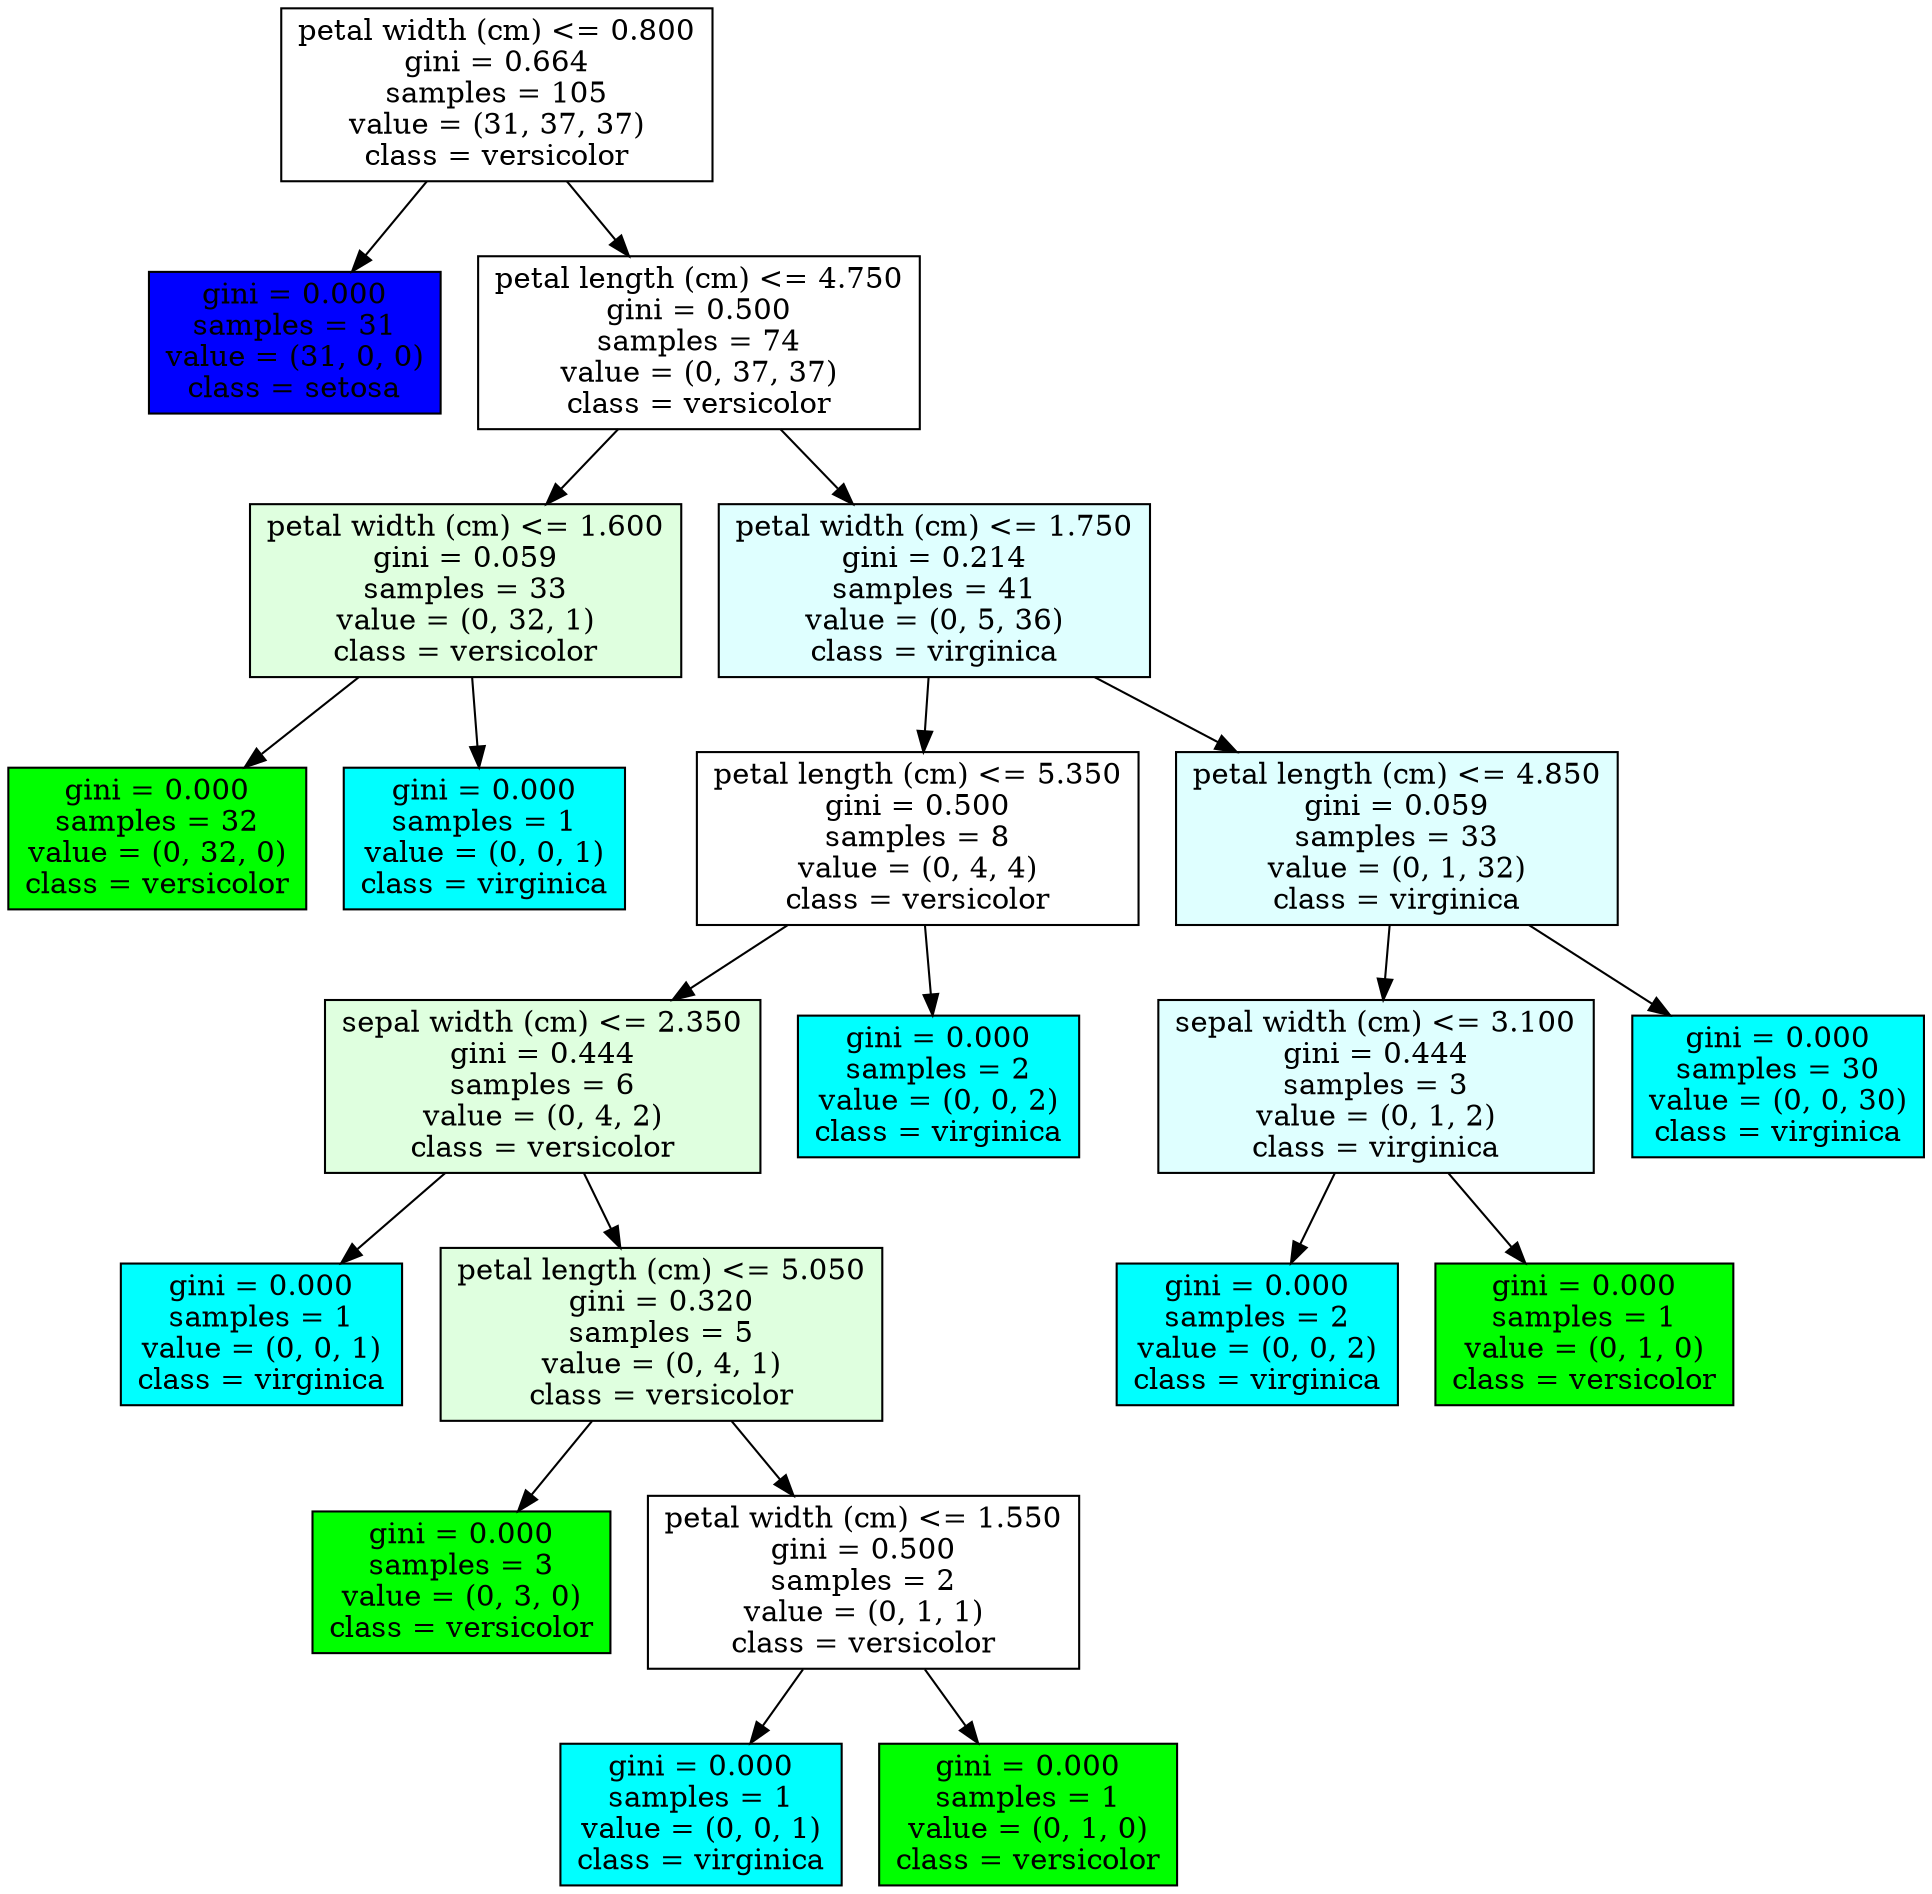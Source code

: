 // The Round Table
digraph {
	node [shape=rectangle]
	"11[(3, 0.8), 0.3121088435374149, 0.6644897959183673, 105, (31, 37, 37), 1, 1]" [label="petal width (cm) <= 0.800
gini = 0.664
samples = 105
value = (31, 37, 37)
class = versicolor" fillcolor="#ffffffff" style=filled]
	"11[False, 0, 0, 31, (31, 0, 0), 0, 0]" [label="gini = 0.000
samples = 31
value = (31, 0, 0)
class = setosa" fillcolor="#0000ffff" style=filled]
	"11[(3, 0.8), 0.3121088435374149, 0.6644897959183673, 105, (31, 37, 37), 1, 1]" -> "11[False, 0, 0, 31, (31, 0, 0), 0, 0]"
	"12[(2, 4.75), 0.3551367331855138, 0.5, 74, (0, 37, 37), 1, 1]" [label="petal length (cm) <= 4.750
gini = 0.500
samples = 74
value = (0, 37, 37)
class = versicolor" fillcolor="#ffffffff" style=filled]
	"13[(3, 1.6), 0.058769513314967714, 0.058769513314967714, 33, (0, 32, 1), 1, 1]" [label="petal width (cm) <= 1.600
gini = 0.059
samples = 33
value = (0, 32, 1)
class = versicolor" fillcolor="#00ff0020" style=filled]
	"13[False, 0, 0, 32, (0, 32, 0), 1, 0]" [label="gini = 0.000
samples = 32
value = (0, 32, 0)
class = versicolor" fillcolor="#00ff00ff" style=filled]
	"13[(3, 1.6), 0.058769513314967714, 0.058769513314967714, 33, (0, 32, 1), 1, 1]" -> "13[False, 0, 0, 32, (0, 32, 0), 1, 0]"
	"13[False, 0, 0, 1, (0, 0, 1), 2, 0]" [label="gini = 0.000
samples = 1
value = (0, 0, 1)
class = virginica" fillcolor="#00ffffff" style=filled]
	"13[(3, 1.6), 0.058769513314967714, 0.058769513314967714, 33, (0, 32, 1), 1, 1]" -> "13[False, 0, 0, 1, (0, 0, 1), 2, 0]"
	"12[(2, 4.75), 0.3551367331855138, 0.5, 74, (0, 37, 37), 1, 1]" -> "13[(3, 1.6), 0.058769513314967714, 0.058769513314967714, 33, (0, 32, 1), 1, 1]"
	"13[(3, 1.75), 0.06929497232888074, 0.21415823914336696, 41, (0, 5, 36), 2, 1]" [label="petal width (cm) <= 1.750
gini = 0.214
samples = 41
value = (0, 5, 36)
class = virginica" fillcolor="#00ffff20" style=filled]
	"14[(2, 5.35), 0.16666666666666669, 0.5, 8, (0, 4, 4), 1, 1]" [label="petal length (cm) <= 5.350
gini = 0.500
samples = 8
value = (0, 4, 4)
class = versicolor" fillcolor="#ffffffff" style=filled]
	"15[(1, 2.35), 0.17777777777777787, 0.4444444444444444, 6, (0, 4, 2), 1, 1]" [label="sepal width (cm) <= 2.350
gini = 0.444
samples = 6
value = (0, 4, 2)
class = versicolor" fillcolor="#00ff0020" style=filled]
	"15[False, 0, 0, 1, (0, 0, 1), 2, 0]" [label="gini = 0.000
samples = 1
value = (0, 0, 1)
class = virginica" fillcolor="#00ffffff" style=filled]
	"15[(1, 2.35), 0.17777777777777787, 0.4444444444444444, 6, (0, 4, 2), 1, 1]" -> "15[False, 0, 0, 1, (0, 0, 1), 2, 0]"
	"16[(2, 5.05), 0.11999999999999983, 0.31999999999999984, 5, (0, 4, 1), 1, 1]" [label="petal length (cm) <= 5.050
gini = 0.320
samples = 5
value = (0, 4, 1)
class = versicolor" fillcolor="#00ff0020" style=filled]
	"16[False, 0, 0, 3, (0, 3, 0), 1, 0]" [label="gini = 0.000
samples = 3
value = (0, 3, 0)
class = versicolor" fillcolor="#00ff00ff" style=filled]
	"16[(2, 5.05), 0.11999999999999983, 0.31999999999999984, 5, (0, 4, 1), 1, 1]" -> "16[False, 0, 0, 3, (0, 3, 0), 1, 0]"
	"17[(3, 1.55), 0.5, 0.5, 2, (0, 1, 1), 1, 1]" [label="petal width (cm) <= 1.550
gini = 0.500
samples = 2
value = (0, 1, 1)
class = versicolor" fillcolor="#ffffffff" style=filled]
	"17[False, 0, 0, 1, (0, 0, 1), 2, 0]" [label="gini = 0.000
samples = 1
value = (0, 0, 1)
class = virginica" fillcolor="#00ffffff" style=filled]
	"17[(3, 1.55), 0.5, 0.5, 2, (0, 1, 1), 1, 1]" -> "17[False, 0, 0, 1, (0, 0, 1), 2, 0]"
	"17[False, 0, 0, 1, (0, 1, 0), 1, 0]" [label="gini = 0.000
samples = 1
value = (0, 1, 0)
class = versicolor" fillcolor="#00ff00ff" style=filled]
	"17[(3, 1.55), 0.5, 0.5, 2, (0, 1, 1), 1, 1]" -> "17[False, 0, 0, 1, (0, 1, 0), 1, 0]"
	"16[(2, 5.05), 0.11999999999999983, 0.31999999999999984, 5, (0, 4, 1), 1, 1]" -> "17[(3, 1.55), 0.5, 0.5, 2, (0, 1, 1), 1, 1]"
	"15[(1, 2.35), 0.17777777777777787, 0.4444444444444444, 6, (0, 4, 2), 1, 1]" -> "16[(2, 5.05), 0.11999999999999983, 0.31999999999999984, 5, (0, 4, 1), 1, 1]"
	"14[(2, 5.35), 0.16666666666666669, 0.5, 8, (0, 4, 4), 1, 1]" -> "15[(1, 2.35), 0.17777777777777787, 0.4444444444444444, 6, (0, 4, 2), 1, 1]"
	"14[False, 0, 0, 2, (0, 0, 2), 2, 0]" [label="gini = 0.000
samples = 2
value = (0, 0, 2)
class = virginica" fillcolor="#00ffffff" style=filled]
	"14[(2, 5.35), 0.16666666666666669, 0.5, 8, (0, 4, 4), 1, 1]" -> "14[False, 0, 0, 2, (0, 0, 2), 2, 0]"
	"13[(3, 1.75), 0.06929497232888074, 0.21415823914336696, 41, (0, 5, 36), 2, 1]" -> "14[(2, 5.35), 0.16666666666666669, 0.5, 8, (0, 4, 4), 1, 1]"
	"14[(2, 4.85), 0.018365472910927313, 0.058769513314967714, 33, (0, 1, 32), 2, 1]" [label="petal length (cm) <= 4.850
gini = 0.059
samples = 33
value = (0, 1, 32)
class = virginica" fillcolor="#00ffff20" style=filled]
	"15[(1, 3.1), 0.4444444444444444, 0.4444444444444444, 3, (0, 1, 2), 2, 1]" [label="sepal width (cm) <= 3.100
gini = 0.444
samples = 3
value = (0, 1, 2)
class = virginica" fillcolor="#00ffff20" style=filled]
	"15[False, 0, 0, 2, (0, 0, 2), 2, 0]" [label="gini = 0.000
samples = 2
value = (0, 0, 2)
class = virginica" fillcolor="#00ffffff" style=filled]
	"15[(1, 3.1), 0.4444444444444444, 0.4444444444444444, 3, (0, 1, 2), 2, 1]" -> "15[False, 0, 0, 2, (0, 0, 2), 2, 0]"
	"15[False, 0, 0, 1, (0, 1, 0), 1, 0]" [label="gini = 0.000
samples = 1
value = (0, 1, 0)
class = versicolor" fillcolor="#00ff00ff" style=filled]
	"15[(1, 3.1), 0.4444444444444444, 0.4444444444444444, 3, (0, 1, 2), 2, 1]" -> "15[False, 0, 0, 1, (0, 1, 0), 1, 0]"
	"14[(2, 4.85), 0.018365472910927313, 0.058769513314967714, 33, (0, 1, 32), 2, 1]" -> "15[(1, 3.1), 0.4444444444444444, 0.4444444444444444, 3, (0, 1, 2), 2, 1]"
	"14[False, 0, 0, 30, (0, 0, 30), 2, 0]" [label="gini = 0.000
samples = 30
value = (0, 0, 30)
class = virginica" fillcolor="#00ffffff" style=filled]
	"14[(2, 4.85), 0.018365472910927313, 0.058769513314967714, 33, (0, 1, 32), 2, 1]" -> "14[False, 0, 0, 30, (0, 0, 30), 2, 0]"
	"13[(3, 1.75), 0.06929497232888074, 0.21415823914336696, 41, (0, 5, 36), 2, 1]" -> "14[(2, 4.85), 0.018365472910927313, 0.058769513314967714, 33, (0, 1, 32), 2, 1]"
	"12[(2, 4.75), 0.3551367331855138, 0.5, 74, (0, 37, 37), 1, 1]" -> "13[(3, 1.75), 0.06929497232888074, 0.21415823914336696, 41, (0, 5, 36), 2, 1]"
	"11[(3, 0.8), 0.3121088435374149, 0.6644897959183673, 105, (31, 37, 37), 1, 1]" -> "12[(2, 4.75), 0.3551367331855138, 0.5, 74, (0, 37, 37), 1, 1]"
}
